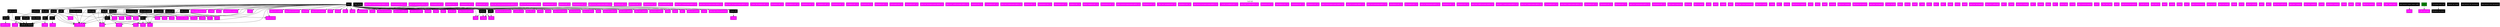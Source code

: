 digraph GRAPH_0 {

  // Generated by Graph::Easy 0.76 at Thu Aug  6 17:06:57 2020

  edge [ arrowhead=normal ];
  graph [ label="Call Gdl", labelloc=top ];
  node [
    fillcolor=white,
    fontsize=11,
    shape=box,
    style=filled ];

  0 [ color="#000000", fillcolor="#000000", fontcolor="#ffffff", label=".init_proc\l" ]
  1 [ color="#000000", fillcolor="#ff00ff", fontcolor="#ffffff", label=".jpeg_simple_progression\l" ]
  10 [ color="#000000", fillcolor="#ff00ff", fontcolor="#ffffff", label="._setjmp\l" ]
  100 [ color="#000000", fillcolor="#000000", fontcolor="#ffffff", label="warn\l" ]
  101 [ color="#000000", fillcolor="#000000", fontcolor="#ffffff", label="__libc_csu_init\l" ]
  102 [ color="#000000", fillcolor="#000000", fontcolor="#ffffff", label="__libc_csu_fini\l" ]
  103 [ color="#000000", fillcolor="#000000", fontcolor="#ffffff", label="stat_0\l" ]
  104 [ color="#000000", fillcolor="#000000", fontcolor="#ffffff", label="fstat\l" ]
  105 [ color="#000000", fillcolor="#000000", fontcolor="#ffffff", label="lstat\l" ]
  106 [ color="#000000", fillcolor="#000000", fontcolor="#ffffff", label=".term_proc\l" ]
  107 [ color="#000000", fillcolor="#ff00ff", fontcolor="#ffffff", label="jpeg_simple_progression@@LIBJPEG_8.0\l" ]
  108 [ color="#000000", fillcolor="#ff00ff", fontcolor="#ffffff", label="mkstemps@@GLIBC_2.11\l" ]
  109 [ color="#000000", fillcolor="#ff00ff", fontcolor="#ffffff", label="jpeg_set_quality@@LIBJPEG_8.0\l" ]
  11 [ color="#000000", fillcolor="#ff00ff", fontcolor="#ffffff", label=".free\l" ]
  110 [ color="#000000", fillcolor="#ff00ff", fontcolor="#ffffff", label="chown@@GLIBC_2.1\l" ]
  111 [ color="#000000", fillcolor="#ff00ff", fontcolor="#ffffff", label="printf@@GLIBC_2.0\l" ]
  112 [ color="#000000", fillcolor="#ff00ff", fontcolor="#ffffff", label="longjmp@@GLIBC_2.0\l" ]
  113 [ color="#000000", fillcolor="#ff00ff", fontcolor="#ffffff", label="fflush@@GLIBC_2.0\l" ]
  114 [ color="#000000", fillcolor="#ff00ff", fontcolor="#ffffff", label="jpeg_copy_critical_parameters@@LIBJPEG_8.0\l" ]
  115 [ color="#000000", fillcolor="#ff00ff", fontcolor="#ffffff", label="jpeg_write_marker@@LIBJPEG_8.0\l" ]
  116 [ color="#000000", fillcolor="#ff00ff", fontcolor="#ffffff", label="_setjmp@@GLIBC_2.0\l" ]
  117 [ color="#000000", fillcolor="#ff00ff", fontcolor="#ffffff", label="free@@GLIBC_2.0\l" ]
  118 [ color="#000000", fillcolor="#ff00ff", fontcolor="#ffffff", label="memcpy@@GLIBC_2.0\l" ]
  119 [ color="#000000", fillcolor="#ff00ff", fontcolor="#ffffff", label="jpeg_destroy_compress@@LIBJPEG_8.0\l" ]
  12 [ color="#000000", fillcolor="#ff00ff", fontcolor="#ffffff", label=".memcpy\l" ]
  120 [ color="#000000", fillcolor="#ff00ff", fontcolor="#ffffff", label="ferror@@GLIBC_2.0\l" ]
  121 [ color="#000000", fillcolor="#ff00ff", fontcolor="#ffffff", label="fclose@@GLIBC_2.1\l" ]
  122 [ color="#000000", fillcolor="#ff00ff", fontcolor="#ffffff", label="signal@@GLIBC_2.0\l" ]
  123 [ color="#000000", fillcolor="#ff00ff", fontcolor="#ffffff", label="memcmp@@GLIBC_2.0\l" ]
  124 [ color="#000000", fillcolor="#ff00ff", fontcolor="#ffffff", label="jpeg_write_scanlines@@LIBJPEG_8.0\l" ]
  125 [ color="#000000", fillcolor="#ff00ff", fontcolor="#ffffff", label="jpeg_finish_decompress@@LIBJPEG_8.0\l" ]
  126 [ color="#000000", fillcolor="#ff00ff", fontcolor="#ffffff", label="jpeg_abort_decompress@@LIBJPEG_8.0\l" ]
  127 [ color="#000000", fillcolor="#ff00ff", fontcolor="#ffffff", label="__stack_chk_fail@@GLIBC_2.4\l" ]
  128 [ color="#000000", fillcolor="#ff00ff", fontcolor="#ffffff", label="getuid@@GLIBC_2.0\l" ]
  129 [ color="#000000", fillcolor="#ff00ff", fontcolor="#ffffff", label="geteuid@@GLIBC_2.0\l" ]
  13 [ color="#000000", fillcolor="#ff00ff", fontcolor="#ffffff", label=".jpeg_destroy_compress\l" ]
  130 [ color="#000000", fillcolor="#ff00ff", fontcolor="#ffffff", label="unlink@@GLIBC_2.0\l" ]
  131 [ color="#000000", fillcolor="#ff00ff", fontcolor="#ffffff", label="__xstat@@GLIBC_2.0\l" ]
  132 [ color="#000000", fillcolor="#ff00ff", fontcolor="#ffffff", label="fwrite@@GLIBC_2.0\l" ]
  133 [ color="#000000", fillcolor="#ff00ff", fontcolor="#ffffff", label="fread@@GLIBC_2.0\l" ]
  134 [ color="#000000", fillcolor="#ff00ff", fontcolor="#ffffff", label="floor@@GLIBC_2.0\l" ]
  135 [ color="#000000", fillcolor="#ff00ff", fontcolor="#ffffff", label="getpid@@GLIBC_2.0\l" ]
  136 [ color="#000000", fillcolor="#ff00ff", fontcolor="#ffffff", label="realloc@@GLIBC_2.0\l" ]
  137 [ color="#000000", fillcolor="#ff00ff", fontcolor="#ffffff", label="malloc@@GLIBC_2.0\l" ]
  138 [ color="#000000", fillcolor="#ff00ff", fontcolor="#ffffff", label="jpeg_start_decompress@@LIBJPEG_8.0\l" ]
  139 [ color="#000000", fillcolor="#ff00ff", fontcolor="#ffffff", label="jpeg_write_coefficients@@LIBJPEG_8.0\l" ]
  14 [ color="#000000", fillcolor="#ff00ff", fontcolor="#ffffff", label=".ferror\l" ]
  140 [ color="#000000", fillcolor="#ff00ff", fontcolor="#ffffff", label="puts@@GLIBC_2.0\l" ]
  141 [ color="#000000", fillcolor="#ff00ff", fontcolor="#ffffff", label="__fxstat@@GLIBC_2.0\l" ]
  142 [ color="#000000", fillcolor="#ff00ff", fontcolor="#ffffff", label="jpeg_read_scanlines@@LIBJPEG_8.0\l" ]
  143 [ color="#000000", fillcolor="#ff00ff", fontcolor="#ffffff", label="exit@@GLIBC_2.0\l" ]
  144 [ color="#000000", fillcolor="#ff00ff", fontcolor="#ffffff", label="realpath@@GLIBC_2.3\l" ]
  145 [ color="#000000", fillcolor="#ff00ff", fontcolor="#ffffff", label="fdopen@@GLIBC_2.1\l" ]
  146 [ color="#000000", fillcolor="#ff00ff", fontcolor="#ffffff", label="feof@@GLIBC_2.0\l" ]
  147 [ color="#000000", fillcolor="#ff00ff", fontcolor="#ffffff", label="getopt_long@@GLIBC_2.0\l" ]
  148 [ color="#000000", fillcolor="#ff00ff", fontcolor="#ffffff", label="rename@@GLIBC_2.0\l" ]
  149 [ color="#000000", fillcolor="#ff00ff", fontcolor="#ffffff", label="jpeg_CreateDecompress@@LIBJPEG_8.0\l" ]
  15 [ color="#000000", fillcolor="#ff00ff", fontcolor="#ffffff", label=".fclose\l" ]
  150 [ color="#000000", fillcolor="#ff00ff", fontcolor="#ffffff", label="strlen@@GLIBC_2.0\l" ]
  151 [ color="#000000", fillcolor="#ff00ff", fontcolor="#ffffff", label="__libc_start_main@@GLIBC_2.0\l" ]
  152 [ color="#000000", fillcolor="#ff00ff", fontcolor="#ffffff", label="fprintf@@GLIBC_2.0\l" ]
  153 [ color="#000000", fillcolor="#ff00ff", fontcolor="#ffffff", label="jpeg_destroy_decompress@@LIBJPEG_8.0\l" ]
  154 [ color="#000000", fillcolor="#ff00ff", fontcolor="#ffffff", label="__isoc99_sscanf@@GLIBC_2.7\l" ]
  155 [ color="#000000", fillcolor="#ff00ff", fontcolor="#ffffff", label="jpeg_stdio_src@@LIBJPEG_8.0\l" ]
  156 [ color="#000000", fillcolor="#ff00ff", fontcolor="#ffffff", label="fopen@@GLIBC_2.1\l" ]
  157 [ color="#000000", fillcolor="#ff00ff", fontcolor="#ffffff", label="snprintf@@GLIBC_2.0\l" ]
  158 [ color="#000000", fillcolor="#ff00ff", fontcolor="#ffffff", label="strncpy@@GLIBC_2.0\l" ]
  159 [ color="#000000", fillcolor="#ff00ff", fontcolor="#ffffff", label="fileno@@GLIBC_2.0\l" ]
  16 [ color="#000000", fillcolor="#ff00ff", fontcolor="#ffffff", label=".signal\l" ]
  160 [ color="#000000", fillcolor="#ff00ff", fontcolor="#ffffff", label="jpeg_CreateCompress@@LIBJPEG_8.0\l" ]
  161 [ color="#000000", fillcolor="#ff00ff", fontcolor="#ffffff", label="jpeg_std_error@@LIBJPEG_8.0\l" ]
  162 [ color="#000000", fillcolor="#ff00ff", fontcolor="#ffffff", label="jpeg_read_header@@LIBJPEG_8.0\l" ]
  163 [ color="#000000", fillcolor="#ff00ff", fontcolor="#ffffff", label="vfprintf@@GLIBC_2.0\l" ]
  164 [ color="#000000", fillcolor="#ff00ff", fontcolor="#ffffff", label="strrchr@@GLIBC_2.0\l" ]
  165 [ color="#000000", fillcolor="#ff00ff", fontcolor="#ffffff", label="jpeg_set_defaults@@LIBJPEG_8.0\l" ]
  166 [ color="#000000", fillcolor="#ff00ff", fontcolor="#ffffff", label="utime@@GLIBC_2.0\l" ]
  167 [ color="#000000", fillcolor="#ff00ff", fontcolor="#ffffff", label="fputc@@GLIBC_2.0\l" ]
  168 [ color="#000000", fillcolor="#ff00ff", fontcolor="#ffffff", label="jpeg_read_coefficients@@LIBJPEG_8.0\l" ]
  169 [ color="#000000", fillcolor="#ff00ff", fontcolor="#ffffff", label="jpeg_abort_compress@@LIBJPEG_8.0\l" ]
  17 [ color="#000000", fillcolor="#ff00ff", fontcolor="#ffffff", label=".memcmp\l" ]
  170 [ color="#000000", fillcolor="#ff00ff", fontcolor="#ffffff", label="jpeg_start_compress@@LIBJPEG_8.0\l" ]
  171 [ color="#000000", fillcolor="#ff00ff", fontcolor="#ffffff", label="__lxstat@@GLIBC_2.0\l" ]
  172 [ color="#000000", fillcolor="#ff00ff", fontcolor="#ffffff", label="jpeg_finish_compress@@LIBJPEG_8.0\l" ]
  173 [ color="#000000", fillcolor="#ff00ff", fontcolor="#ffffff", label="chmod@@GLIBC_2.0\l" ]
  174 [ color="#000000", fillcolor="#ff00ff", fontcolor="#ffffff", label="umask@@GLIBC_2.0\l" ]
  175 [ color="#000000", fillcolor="#ff00ff", fontcolor="#ffffff", label="fputs@@GLIBC_2.0\l" ]
  176 [ color="#000000", fillcolor="#ff00ff", fontcolor="#ffffff", label="jpeg_save_markers@@LIBJPEG_8.0\l" ]
  177 [ color="#000000", fillcolor="#ff00ff", fontcolor="#ffffff", label="strncat@@GLIBC_2.0\l" ]
  178 [ color="#000000", fillcolor="#ff00ff", fontcolor="#ffffff", label="jpeg_simple_progression\l" ]
  179 [ color="#000000", fillcolor="#ff00ff", fontcolor="#ffffff", label="mkstemps\l" ]
  18 [ color="#000000", fillcolor="#ff00ff", fontcolor="#ffffff", label=".jpeg_write_scanlines\l" ]
  180 [ color="#000000", fillcolor="#ff00ff", fontcolor="#ffffff", label="jpeg_set_quality\l" ]
  181 [ color="#000000", fillcolor="#ff00ff", fontcolor="#ffffff", label="chown\l" ]
  182 [ color="#000000", fillcolor="#ff00ff", fontcolor="#ffffff", label="printf\l" ]
  183 [ color="#000000", fillcolor="#ff00ff", fontcolor="#ffffff", label="longjmp\l" ]
  184 [ color="#000000", fillcolor="#ff00ff", fontcolor="#ffffff", label="fflush\l" ]
  185 [ color="#000000", fillcolor="#ff00ff", fontcolor="#ffffff", label="jpeg_copy_critical_parameters\l" ]
  186 [ color="#000000", fillcolor="#ff00ff", fontcolor="#ffffff", label="jpeg_write_marker\l" ]
  187 [ color="#000000", fillcolor="#ff00ff", fontcolor="#ffffff", label="_setjmp\l" ]
  188 [ color="#000000", fillcolor="#ff00ff", fontcolor="#ffffff", label="free\l" ]
  189 [ color="#000000", fillcolor="#ff00ff", fontcolor="#ffffff", label="memcpy\l" ]
  19 [ color="#000000", fillcolor="#ff00ff", fontcolor="#ffffff", label=".jpeg_finish_decompress\l" ]
  190 [ color="#000000", fillcolor="#ff00ff", fontcolor="#ffffff", label="jpeg_destroy_compress\l" ]
  191 [ color="#000000", fillcolor="#ff00ff", fontcolor="#ffffff", label="ferror\l" ]
  192 [ color="#000000", fillcolor="#ff00ff", fontcolor="#ffffff", label="fclose\l" ]
  193 [ color="#000000", fillcolor="#ff00ff", fontcolor="#ffffff", label="signal\l" ]
  194 [ color="#000000", fillcolor="#ff00ff", fontcolor="#ffffff", label="memcmp\l" ]
  195 [ color="#000000", fillcolor="#ff00ff", fontcolor="#ffffff", label="jpeg_write_scanlines\l" ]
  196 [ color="#000000", fillcolor="#ff00ff", fontcolor="#ffffff", label="jpeg_finish_decompress\l" ]
  197 [ color="#000000", fillcolor="#ff00ff", fontcolor="#ffffff", label="jpeg_abort_decompress\l" ]
  198 [ color="#000000", fillcolor="#ff00ff", fontcolor="#ffffff", label="__stack_chk_fail\l" ]
  199 [ color="#000000", fillcolor="#ff00ff", fontcolor="#ffffff", label="getuid\l" ]
  2 [ color="#000000", fillcolor="#ff00ff", fontcolor="#ffffff", label=".mkstemps\l" ]
  20 [ color="#000000", fillcolor="#ff00ff", fontcolor="#ffffff", label=".jpeg_abort_decompress\l" ]
  200 [ color="#000000", fillcolor="#ff00ff", fontcolor="#ffffff", label="geteuid\l" ]
  201 [ color="#000000", fillcolor="#ff00ff", fontcolor="#ffffff", label="unlink\l" ]
  202 [ color="#000000", fillcolor="#ff00ff", fontcolor="#ffffff", label="__xstat\l" ]
  203 [ color="#000000", fillcolor="#ff00ff", fontcolor="#ffffff", label="fwrite\l" ]
  204 [ color="#000000", fillcolor="#ff00ff", fontcolor="#ffffff", label="fread\l" ]
  205 [ color="#000000", fillcolor="#ff00ff", fontcolor="#ffffff", label="floor\l" ]
  206 [ color="#000000", fillcolor="#ff00ff", fontcolor="#ffffff", label="getpid\l" ]
  207 [ color="#000000", fillcolor="#ff00ff", fontcolor="#ffffff", label="realloc\l" ]
  208 [ color="#000000", fillcolor="#ff00ff", fontcolor="#ffffff", label="malloc\l" ]
  209 [ color="#000000", fillcolor="#ff00ff", fontcolor="#ffffff", label="jpeg_start_decompress\l" ]
  21 [ color="#000000", fillcolor="#ff00ff", fontcolor="#ffffff", label=".__stack_chk_fail\l" ]
  210 [ color="#000000", fillcolor="#ff00ff", fontcolor="#ffffff", label="jpeg_write_coefficients\l" ]
  211 [ color="#000000", fillcolor="#ff00ff", fontcolor="#ffffff", label="puts\l" ]
  212 [ color="#000000", fillcolor="#ff00ff", fontcolor="#ffffff", label="__fxstat\l" ]
  213 [ color="#000000", fillcolor="#ff00ff", fontcolor="#ffffff", label="jpeg_read_scanlines\l" ]
  214 [ color="#000000", fillcolor="#ff00ff", fontcolor="#ffffff", label="exit\l" ]
  215 [ color="#000000", fillcolor="#ff00ff", fontcolor="#ffffff", label="realpath\l" ]
  216 [ color="#000000", fillcolor="#ff00ff", fontcolor="#ffffff", label="fdopen\l" ]
  217 [ color="#000000", fillcolor="#ff00ff", fontcolor="#ffffff", label="feof\l" ]
  218 [ color="#000000", fillcolor="#ff00ff", fontcolor="#ffffff", label="getopt_long\l" ]
  219 [ color="#000000", fillcolor="#ff00ff", fontcolor="#ffffff", label="rename\l" ]
  22 [ color="#000000", fillcolor="#ff00ff", fontcolor="#ffffff", label=".getuid\l" ]
  220 [ color="#000000", fillcolor="#ff00ff", fontcolor="#ffffff", label="jpeg_CreateDecompress\l" ]
  221 [ color="#000000", fillcolor="#ff00ff", fontcolor="#ffffff", label="strlen\l" ]
  222 [ color="#000000", fillcolor="#ff00ff", fontcolor="#ffffff", label="__libc_start_main\l" ]
  223 [ color="#000000", fillcolor="#ff00ff", fontcolor="#ffffff", label="fprintf\l" ]
  224 [ color="#000000", fillcolor="#ff00ff", fontcolor="#ffffff", label="jpeg_destroy_decompress\l" ]
  225 [ color="#000000", fillcolor="#ff00ff", fontcolor="#ffffff", label="__isoc99_sscanf\l" ]
  226 [ color="#000000", fillcolor="#ff00ff", fontcolor="#ffffff", label="jpeg_stdio_src\l" ]
  227 [ color="#000000", fillcolor="#ff00ff", fontcolor="#ffffff", label="fopen\l" ]
  228 [ color="#000000", fillcolor="#ff00ff", fontcolor="#ffffff", label="snprintf\l" ]
  229 [ color="#000000", fillcolor="#ff00ff", fontcolor="#ffffff", label="strncpy\l" ]
  23 [ color="#000000", fillcolor="#ff00ff", fontcolor="#ffffff", label=".geteuid\l" ]
  230 [ color="#000000", fillcolor="#ff00ff", fontcolor="#ffffff", label="fileno\l" ]
  231 [ color="#000000", fillcolor="#ff00ff", fontcolor="#ffffff", label="jpeg_CreateCompress\l" ]
  232 [ color="#000000", fillcolor="#ff00ff", fontcolor="#ffffff", label="jpeg_std_error\l" ]
  233 [ color="#000000", fillcolor="#ff00ff", fontcolor="#ffffff", label="jpeg_read_header\l" ]
  234 [ color="#000000", fillcolor="#ff00ff", fontcolor="#ffffff", label="vfprintf\l" ]
  235 [ color="#000000", fillcolor="#ff00ff", fontcolor="#ffffff", label="strrchr\l" ]
  236 [ color="#000000", fillcolor="#ff00ff", fontcolor="#ffffff", label="jpeg_set_defaults\l" ]
  237 [ color="#000000", fillcolor="#ff00ff", fontcolor="#ffffff", label="utime\l" ]
  238 [ color="#000000", fillcolor="#ff00ff", fontcolor="#ffffff", label="fputc\l" ]
  239 [ color="#000000", fillcolor="#ff00ff", fontcolor="#ffffff", label="jpeg_read_coefficients\l" ]
  24 [ color="#000000", fillcolor="#ff00ff", fontcolor="#ffffff", label=".unlink\l" ]
  240 [ color="#000000", fillcolor="#ff00ff", fontcolor="#ffffff", label="jpeg_abort_compress\l" ]
  241 [ color="#000000", fillcolor="#ff00ff", fontcolor="#ffffff", label="jpeg_start_compress\l" ]
  242 [ color="#000000", fillcolor="#ff00ff", fontcolor="#ffffff", label="__lxstat\l" ]
  243 [ color="#000000", fillcolor="#ff00ff", fontcolor="#ffffff", label="jpeg_finish_compress\l" ]
  244 [ color="#000000", fillcolor="#ff00ff", fontcolor="#ffffff", label="chmod\l" ]
  245 [ color="#000000", fillcolor="#ff00ff", fontcolor="#ffffff", label="umask\l" ]
  246 [ color="#000000", fillcolor="#ff00ff", fontcolor="#ffffff", label="fputs\l" ]
  247 [ color="#000000", fillcolor="#ff00ff", fontcolor="#ffffff", label="jpeg_save_markers\l" ]
  248 [ color="#000000", fillcolor="#ff00ff", fontcolor="#ffffff", label="strncat\l" ]
  249 [ color="#000000", fillcolor="#ff00ff", fontcolor="#ffffff", label="__imp___gmon_start__\l" ]
  25 [ color="#000000", fillcolor="#ff00ff", fontcolor="#ffffff", label=".__xstat\l" ]
  26 [ color="#000000", fillcolor="#ff00ff", fontcolor="#ffffff", label=".fwrite\l" ]
  27 [ color="#000000", fillcolor="#ff00ff", fontcolor="#ffffff", label=".fread\l" ]
  28 [ color="#000000", fillcolor="#ff00ff", fontcolor="#ffffff", label=".floor\l" ]
  29 [ color="#000000", fillcolor="#ff00ff", fontcolor="#ffffff", label=".getpid\l" ]
  3 [ color="#000000", fillcolor="#ff00ff", fontcolor="#ffffff", label=".jpeg_set_quality\l" ]
  30 [ color="#000000", fillcolor="#ff00ff", fontcolor="#ffffff", label=".realloc\l" ]
  31 [ color="#000000", fillcolor="#ff00ff", fontcolor="#ffffff", label=".malloc\l" ]
  32 [ color="#000000", fillcolor="#ff00ff", fontcolor="#ffffff", label=".jpeg_start_decompress\l" ]
  33 [ color="#000000", fillcolor="#ff00ff", fontcolor="#ffffff", label=".jpeg_write_coefficients\l" ]
  34 [ color="#000000", fillcolor="#ff00ff", fontcolor="#ffffff", label=".puts\l" ]
  35 [ color="#000000", fillcolor="#ff00ff", fontcolor="#ffffff", label=".__fxstat\l" ]
  36 [ color="#000000", fillcolor="#ff00ff", fontcolor="#ffffff", label=".jpeg_read_scanlines\l" ]
  37 [ color="#000000", fillcolor="#ff00ff", fontcolor="#ffffff", label=".exit\l" ]
  38 [ color="#000000", fillcolor="#ff00ff", fontcolor="#ffffff", label=".realpath\l" ]
  39 [ color="#000000", fillcolor="#ff00ff", fontcolor="#ffffff", label=".fdopen\l" ]
  4 [ color="#000000", fillcolor="#ff00ff", fontcolor="#ffffff", label=".chown\l" ]
  40 [ color="#000000", fillcolor="#ff00ff", fontcolor="#ffffff", label=".feof\l" ]
  41 [ color="#000000", fillcolor="#ff00ff", fontcolor="#ffffff", label=".getopt_long\l" ]
  42 [ color="#000000", fillcolor="#ff00ff", fontcolor="#ffffff", label=".rename\l" ]
  43 [ color="#000000", fillcolor="#ff00ff", fontcolor="#ffffff", label=".jpeg_CreateDecompress\l" ]
  44 [ color="#000000", fillcolor="#ff00ff", fontcolor="#ffffff", label=".strlen\l" ]
  45 [ color="#000000", fillcolor="#ff00ff", fontcolor="#ffffff", label=".__libc_start_main\l" ]
  46 [ color="#000000", fillcolor="#ff00ff", fontcolor="#ffffff", label=".fprintf\l" ]
  47 [ color="#000000", fillcolor="#ff00ff", fontcolor="#ffffff", label=".jpeg_destroy_decompress\l" ]
  48 [ color="#000000", fillcolor="#ff00ff", fontcolor="#ffffff", label=".__isoc99_sscanf\l" ]
  49 [ color="#000000", fillcolor="#ff00ff", fontcolor="#ffffff", label=".jpeg_stdio_src\l" ]
  5 [ color="#000000", fillcolor="#ff00ff", fontcolor="#ffffff", label=".printf\l" ]
  50 [ color="#000000", fillcolor="#ff00ff", fontcolor="#ffffff", label=".fopen\l" ]
  51 [ color="#000000", fillcolor="#ff00ff", fontcolor="#ffffff", label=".snprintf\l" ]
  52 [ color="#000000", fillcolor="#ff00ff", fontcolor="#ffffff", label=".strncpy\l" ]
  53 [ color="#000000", fillcolor="#ff00ff", fontcolor="#ffffff", label=".fileno\l" ]
  54 [ color="#000000", fillcolor="#ff00ff", fontcolor="#ffffff", label=".jpeg_CreateCompress\l" ]
  55 [ color="#000000", fillcolor="#ff00ff", fontcolor="#ffffff", label=".jpeg_std_error\l" ]
  56 [ color="#000000", fillcolor="#ff00ff", fontcolor="#ffffff", label=".jpeg_read_header\l" ]
  57 [ color="#000000", fillcolor="#ff00ff", fontcolor="#ffffff", label=".vfprintf\l" ]
  58 [ color="#000000", fillcolor="#ff00ff", fontcolor="#ffffff", label=".strrchr\l" ]
  59 [ color="#000000", fillcolor="#ff00ff", fontcolor="#ffffff", label=".jpeg_set_defaults\l" ]
  6 [ color="#000000", fillcolor="#ff00ff", fontcolor="#ffffff", label=".longjmp\l" ]
  60 [ color="#000000", fillcolor="#ff00ff", fontcolor="#ffffff", label=".utime\l" ]
  61 [ color="#000000", fillcolor="#ff00ff", fontcolor="#ffffff", label=".fputc\l" ]
  62 [ color="#000000", fillcolor="#ff00ff", fontcolor="#ffffff", label=".jpeg_read_coefficients\l" ]
  63 [ color="#000000", fillcolor="#ff00ff", fontcolor="#ffffff", label=".jpeg_abort_compress\l" ]
  64 [ color="#000000", fillcolor="#ff00ff", fontcolor="#ffffff", label=".jpeg_start_compress\l" ]
  65 [ color="#000000", fillcolor="#ff00ff", fontcolor="#ffffff", label=".__lxstat\l" ]
  66 [ color="#000000", fillcolor="#ff00ff", fontcolor="#ffffff", label=".jpeg_finish_compress\l" ]
  67 [ color="#000000", fillcolor="#ff00ff", fontcolor="#ffffff", label=".chmod\l" ]
  68 [ color="#000000", fillcolor="#ff00ff", fontcolor="#ffffff", label=".umask\l" ]
  69 [ color="#000000", fillcolor="#ff00ff", fontcolor="#ffffff", label=".fputs\l" ]
  7 [ color="#000000", fillcolor="#ff00ff", fontcolor="#ffffff", label=".fflush\l" ]
  70 [ color="#000000", fillcolor="#ff00ff", fontcolor="#ffffff", label=".jpeg_save_markers\l" ]
  71 [ color="#000000", fillcolor="#ff00ff", fontcolor="#ffffff", label=".strncat\l" ]
  72 [ color="#000000", fillcolor="#ff00ff", fontcolor="#ffffff", label="__gmon_start__\l" ]
  73 [ color="#000000", fillcolor="#008000", label="_start\l" ]
  74 [ color="#000000", fillcolor="#000000", fontcolor="#ffffff", label="__x86.get_pc_thunk.bx\l" ]
  75 [ color="#000000", fillcolor="#000000", fontcolor="#ffffff", label="deregister_tm_clones\l" ]
  76 [ color="#000000", fillcolor="#000000", fontcolor="#ffffff", label="register_tm_clones\l" ]
  77 [ color="#000000", fillcolor="#000000", fontcolor="#ffffff", label="__do_global_dtors_aux\l" ]
  78 [ color="#000000", fillcolor="#000000", fontcolor="#ffffff", label="frame_dummy\l" ]
  79 [ color="#000000", fillcolor="#000000", fontcolor="#ffffff", label="my_error_exit\l" ]
  8 [ color="#000000", fillcolor="#ff00ff", fontcolor="#ffffff", label=".jpeg_copy_critical_parameters\l" ]
  80 [ color="#000000", fillcolor="#000000", fontcolor="#ffffff", label="my_output_message\l" ]
  81 [ color="#000000", fillcolor="#000000", fontcolor="#ffffff", label="print_usage\l" ]
  82 [ color="#000000", fillcolor="#000000", fontcolor="#ffffff", label="print_version\l" ]
  83 [ color="#000000", fillcolor="#000000", fontcolor="#ffffff", label="own_signal_handler\l" ]
  84 [ color="#000000", fillcolor="#000000", fontcolor="#ffffff", label="write_markers\l" ]
  85 [ color="#000000", fillcolor="#000000", fontcolor="#ffffff", label="main\l" ]
  86 [ color="#000000", fillcolor="#000000", fontcolor="#ffffff", label="jpeg_memory_init_destination\l" ]
  87 [ color="#000000", fillcolor="#000000", fontcolor="#ffffff", label="jpeg_memory_empty_output_buffer\l" ]
  88 [ color="#000000", fillcolor="#000000", fontcolor="#ffffff", label="jpeg_memory_term_destination\l" ]
  89 [ color="#000000", fillcolor="#000000", fontcolor="#ffffff", label="jpeg_memory_dest\l" ]
  9 [ color="#000000", fillcolor="#ff00ff", fontcolor="#ffffff", label=".jpeg_write_marker\l" ]
  90 [ color="#000000", fillcolor="#000000", fontcolor="#ffffff", label="delete_file\l" ]
  91 [ color="#000000", fillcolor="#000000", fontcolor="#ffffff", label="file_size\l" ]
  92 [ color="#000000", fillcolor="#000000", fontcolor="#ffffff", label="is_directory\l" ]
  93 [ color="#000000", fillcolor="#000000", fontcolor="#ffffff", label="is_file\l" ]
  94 [ color="#000000", fillcolor="#000000", fontcolor="#ffffff", label="file_exists\l" ]
  95 [ color="#000000", fillcolor="#000000", fontcolor="#ffffff", label="rename_file\l" ]
  96 [ color="#000000", fillcolor="#000000", fontcolor="#ffffff", label="copy_file\l" ]
  97 [ color="#000000", fillcolor="#000000", fontcolor="#ffffff", label="splitdir\l" ]
  98 [ color="#000000", fillcolor="#000000", fontcolor="#ffffff", label="splitname\l" ]
  99 [ color="#000000", fillcolor="#000000", fontcolor="#ffffff", label="fatal\l" ]

  0 -> 74 [ color="#000000" ]
  0 -> 72 [ color="#000000" ]
  73 -> 45 [ color="#000000" ]
  77 -> 75 [ color="#000000" ]
  79 -> 99 [ color="#000000" ]
  79 -> 6 [ color="#000000" ]
  80 -> 46 [ color="#000000" ]
  80 -> 21 [ color="#000000" ]
  81 -> 46 [ color="#000000" ]
  81 -> 26 [ color="#000000" ]
  82 -> 99 [ color="#000000" ]
  82 -> 55 [ color="#000000" ]
  82 -> 5 [ color="#000000" ]
  82 -> 34 [ color="#000000" ]
  82 -> 21 [ color="#000000" ]
  83 -> 46 [ color="#000000" ]
  83 -> 37 [ color="#000000" ]
  84 -> 99 [ color="#000000" ]
  84 -> 9 [ color="#000000" ]
  84 -> 17 [ color="#000000" ]
  85 -> 99 [ color="#000000" ]
  85 -> 98 [ color="#000000" ]
  85 -> 97 [ color="#000000" ]
  85 -> 96 [ color="#000000" ]
  85 -> 95 [ color="#000000" ]
  85 -> 94 [ color="#000000" ]
  85 -> 93 [ color="#000000" ]
  85 -> 92 [ color="#000000" ]
  85 -> 91 [ color="#000000" ]
  85 -> 90 [ color="#000000" ]
  85 -> 89 [ color="#000000" ]
  85 -> 84 [ color="#000000" ]
  85 -> 82 [ color="#000000" ]
  85 -> 81 [ color="#000000" ]
  85 -> 8 [ color="#000000" ]
  85 -> 71 [ color="#000000" ]
  85 -> 70 [ color="#000000" ]
  85 -> 7 [ color="#000000" ]
  85 -> 69 [ color="#000000" ]
  85 -> 68 [ color="#000000" ]
  85 -> 67 [ color="#000000" ]
  85 -> 66 [ color="#000000" ]
  85 -> 64 [ color="#000000" ]
  85 -> 63 [ color="#000000" ]
  85 -> 62 [ color="#000000" ]
  85 -> 61 [ color="#000000" ]
  85 -> 60 [ color="#000000" ]
  85 -> 59 [ color="#000000" ]
  85 -> 56 [ color="#000000" ]
  85 -> 55 [ color="#000000" ]
  85 -> 54 [ color="#000000" ]
  85 -> 52 [ color="#000000" ]
  85 -> 51 [ color="#000000" ]
  85 -> 50 [ color="#000000" ]
  85 -> 49 [ color="#000000" ]
  85 -> 48 [ color="#000000" ]
  85 -> 47 [ color="#000000" ]
  85 -> 46 [ color="#000000" ]
  85 -> 44 [ color="#000000" ]
  85 -> 43 [ color="#000000" ]
  85 -> 41 [ color="#000000" ]
  85 -> 4 [ color="#000000" ]
  85 -> 39 [ color="#000000" ]
  85 -> 38 [ color="#000000" ]
  85 -> 37 [ color="#000000" ]
  85 -> 36 [ color="#000000" ]
  85 -> 33 [ color="#000000" ]
  85 -> 32 [ color="#000000" ]
  85 -> 31 [ color="#000000" ]
  85 -> 3 [ color="#000000" ]
  85 -> 29 [ color="#000000" ]
  85 -> 28 [ color="#000000" ]
  85 -> 26 [ color="#000000" ]
  85 -> 23 [ color="#000000" ]
  85 -> 22 [ color="#000000" ]
  85 -> 21 [ color="#000000" ]
  85 -> 20 [ color="#000000" ]
  85 -> 2 [ color="#000000" ]
  85 -> 19 [ color="#000000" ]
  85 -> 18 [ color="#000000" ]
  85 -> 17 [ color="#000000" ]
  85 -> 16 [ color="#000000" ]
  85 -> 15 [ color="#000000" ]
  85 -> 13 [ color="#000000" ]
  85 -> 11 [ color="#000000" ]
  85 -> 100 [ color="#000000" ]
  85 -> 10 [ color="#000000" ]
  85 -> 1 [ color="#000000" ]
  87 -> 30 [ color="#000000" ]
  89 -> 99 [ color="#000000" ]
  90 -> 46 [ color="#000000" ]
  90 -> 24 [ color="#000000" ]
  90 -> 100 [ color="#000000" ]
  91 -> 53 [ color="#000000" ]
  91 -> 21 [ color="#000000" ]
  91 -> 104 [ color="#000000" ]
  92 -> 21 [ color="#000000" ]
  92 -> 103 [ color="#000000" ]
  93 -> 21 [ color="#000000" ]
  93 -> 105 [ color="#000000" ]
  94 -> 21 [ color="#000000" ]
  94 -> 103 [ color="#000000" ]
  95 -> 42 [ color="#000000" ]
  96 -> 50 [ color="#000000" ]
  96 -> 40 [ color="#000000" ]
  96 -> 27 [ color="#000000" ]
  96 -> 26 [ color="#000000" ]
  96 -> 21 [ color="#000000" ]
  96 -> 15 [ color="#000000" ]
  96 -> 14 [ color="#000000" ]
  96 -> 100 [ color="#000000" ]
  97 -> 58 [ color="#000000" ]
  97 -> 12 [ color="#000000" ]
  98 -> 58 [ color="#000000" ]
  98 -> 44 [ color="#000000" ]
  98 -> 12 [ color="#000000" ]
  99 -> 7 [ color="#000000" ]
  99 -> 61 [ color="#000000" ]
  99 -> 57 [ color="#000000" ]
  99 -> 37 [ color="#000000" ]
  99 -> 26 [ color="#000000" ]
  100 -> 7 [ color="#000000" ]
  100 -> 61 [ color="#000000" ]
  100 -> 57 [ color="#000000" ]
  100 -> 26 [ color="#000000" ]
  100 -> 21 [ color="#000000" ]
  101 -> 78 [ color="#000000" ]
  101 -> 74 [ color="#000000" ]
  101 -> 0 [ color="#000000" ]
  103 -> 74 [ color="#000000" ]
  103 -> 25 [ color="#000000" ]
  104 -> 74 [ color="#000000" ]
  104 -> 35 [ color="#000000" ]
  105 -> 74 [ color="#000000" ]
  105 -> 65 [ color="#000000" ]
  106 -> 74 [ color="#000000" ]

}
